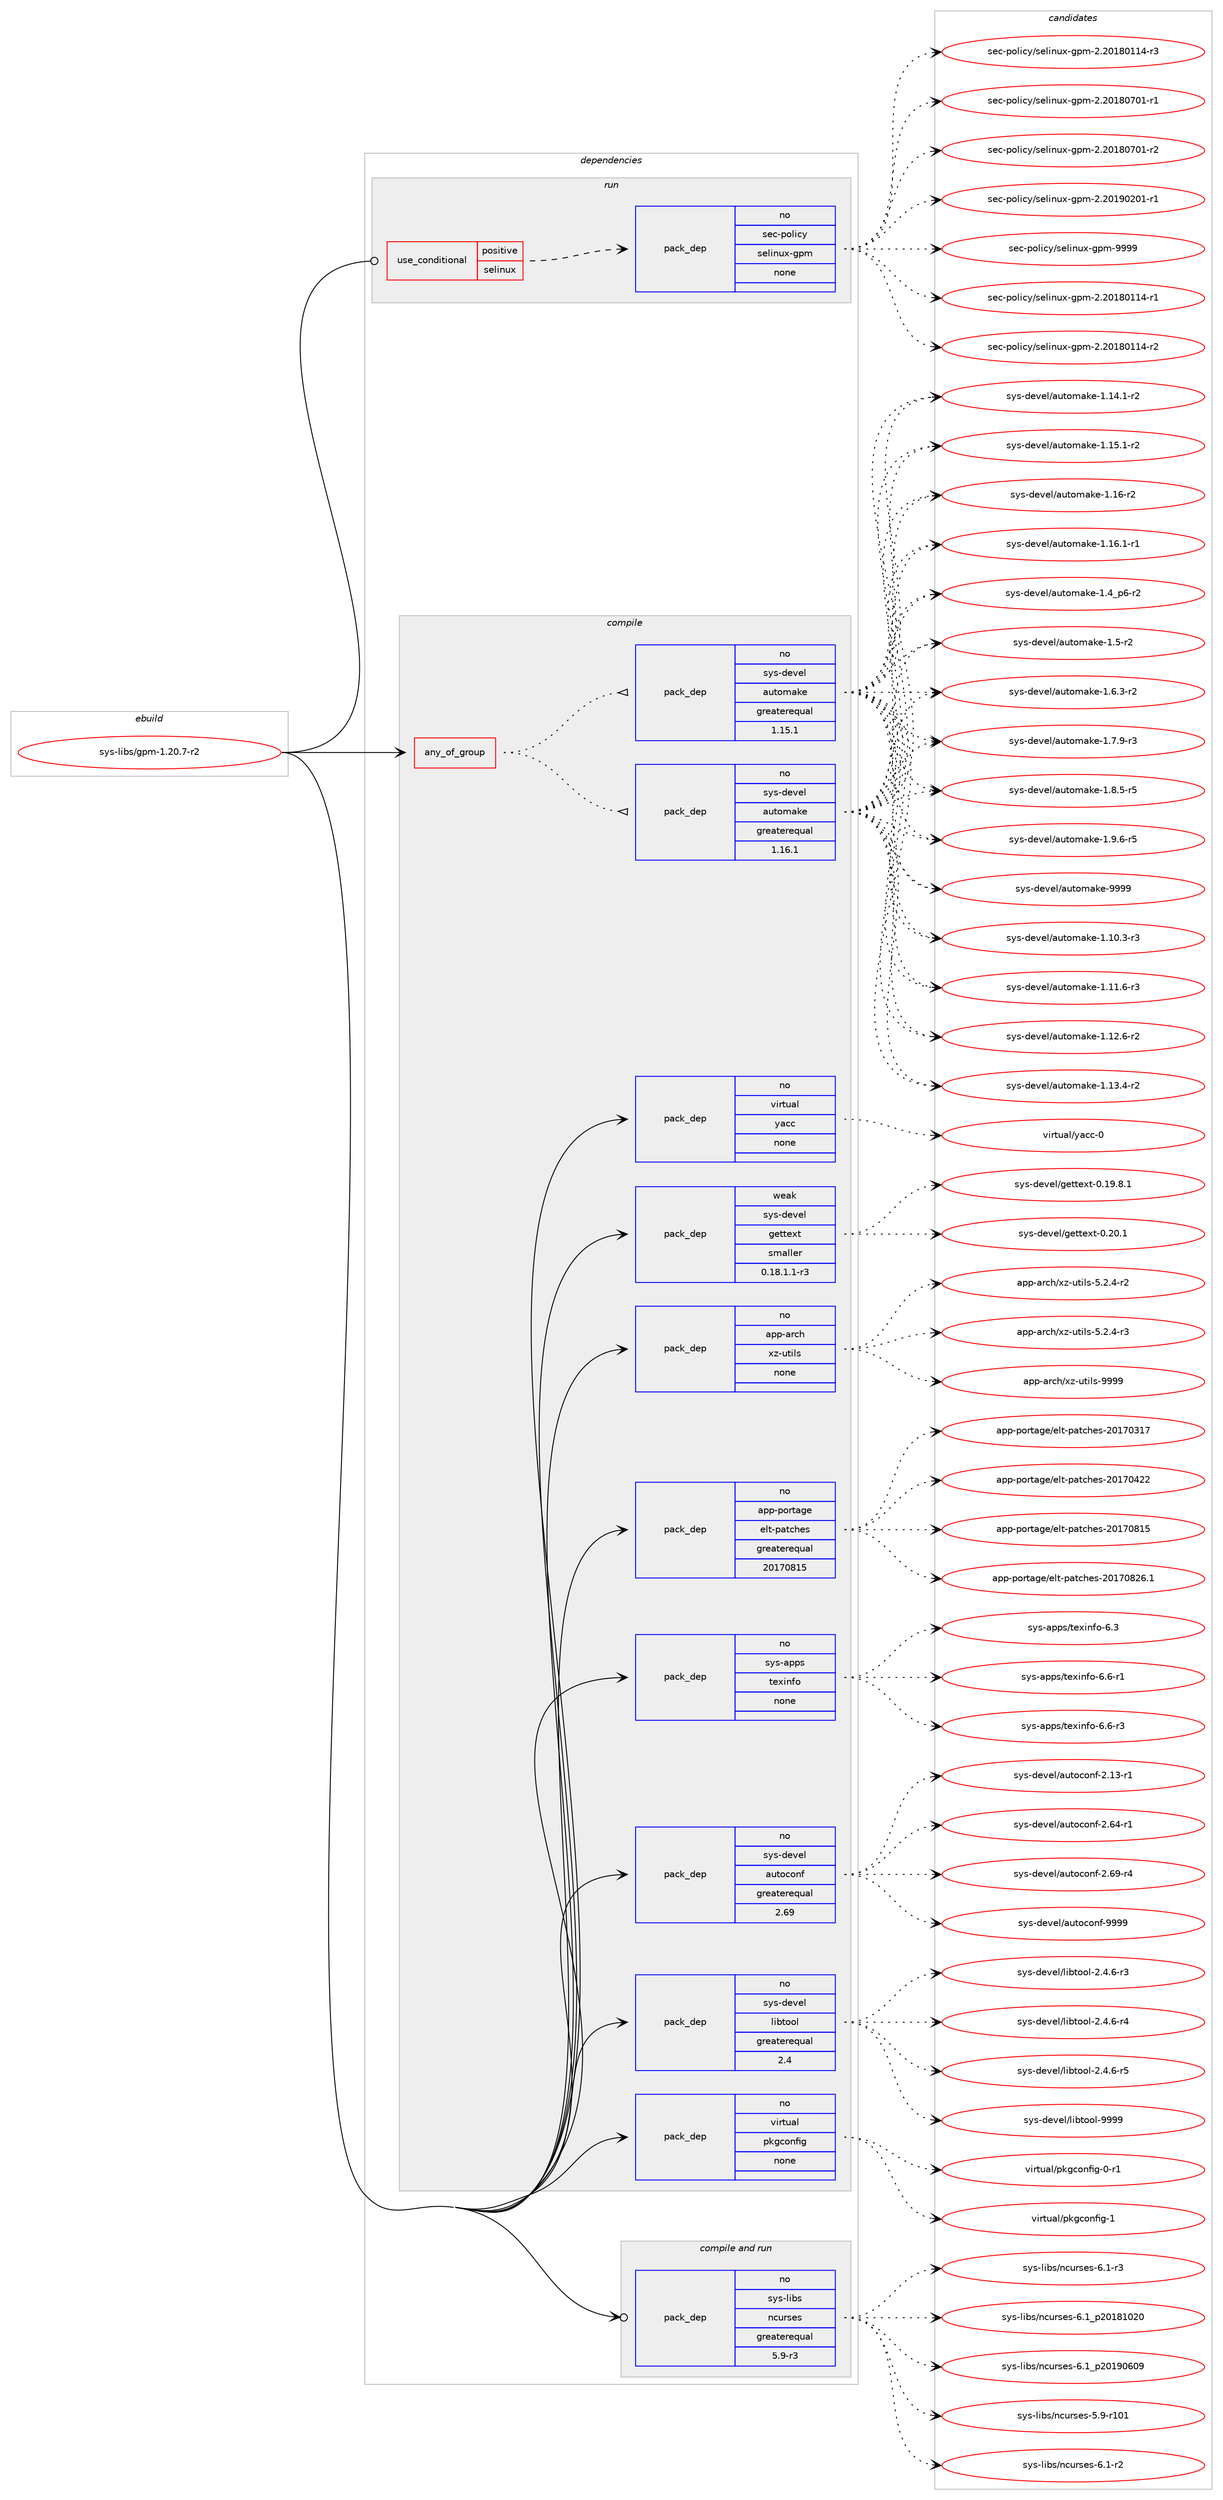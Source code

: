 digraph prolog {

# *************
# Graph options
# *************

newrank=true;
concentrate=true;
compound=true;
graph [rankdir=LR,fontname=Helvetica,fontsize=10,ranksep=1.5];#, ranksep=2.5, nodesep=0.2];
edge  [arrowhead=vee];
node  [fontname=Helvetica,fontsize=10];

# **********
# The ebuild
# **********

subgraph cluster_leftcol {
color=gray;
rank=same;
label=<<i>ebuild</i>>;
id [label="sys-libs/gpm-1.20.7-r2", color=red, width=4, href="../sys-libs/gpm-1.20.7-r2.svg"];
}

# ****************
# The dependencies
# ****************

subgraph cluster_midcol {
color=gray;
label=<<i>dependencies</i>>;
subgraph cluster_compile {
fillcolor="#eeeeee";
style=filled;
label=<<i>compile</i>>;
subgraph any19 {
dependency1438 [label=<<TABLE BORDER="0" CELLBORDER="1" CELLSPACING="0" CELLPADDING="4"><TR><TD CELLPADDING="10">any_of_group</TD></TR></TABLE>>, shape=none, color=red];subgraph pack1075 {
dependency1439 [label=<<TABLE BORDER="0" CELLBORDER="1" CELLSPACING="0" CELLPADDING="4" WIDTH="220"><TR><TD ROWSPAN="6" CELLPADDING="30">pack_dep</TD></TR><TR><TD WIDTH="110">no</TD></TR><TR><TD>sys-devel</TD></TR><TR><TD>automake</TD></TR><TR><TD>greaterequal</TD></TR><TR><TD>1.16.1</TD></TR></TABLE>>, shape=none, color=blue];
}
dependency1438:e -> dependency1439:w [weight=20,style="dotted",arrowhead="oinv"];
subgraph pack1076 {
dependency1440 [label=<<TABLE BORDER="0" CELLBORDER="1" CELLSPACING="0" CELLPADDING="4" WIDTH="220"><TR><TD ROWSPAN="6" CELLPADDING="30">pack_dep</TD></TR><TR><TD WIDTH="110">no</TD></TR><TR><TD>sys-devel</TD></TR><TR><TD>automake</TD></TR><TR><TD>greaterequal</TD></TR><TR><TD>1.15.1</TD></TR></TABLE>>, shape=none, color=blue];
}
dependency1438:e -> dependency1440:w [weight=20,style="dotted",arrowhead="oinv"];
}
id:e -> dependency1438:w [weight=20,style="solid",arrowhead="vee"];
subgraph pack1077 {
dependency1441 [label=<<TABLE BORDER="0" CELLBORDER="1" CELLSPACING="0" CELLPADDING="4" WIDTH="220"><TR><TD ROWSPAN="6" CELLPADDING="30">pack_dep</TD></TR><TR><TD WIDTH="110">no</TD></TR><TR><TD>app-arch</TD></TR><TR><TD>xz-utils</TD></TR><TR><TD>none</TD></TR><TR><TD></TD></TR></TABLE>>, shape=none, color=blue];
}
id:e -> dependency1441:w [weight=20,style="solid",arrowhead="vee"];
subgraph pack1078 {
dependency1442 [label=<<TABLE BORDER="0" CELLBORDER="1" CELLSPACING="0" CELLPADDING="4" WIDTH="220"><TR><TD ROWSPAN="6" CELLPADDING="30">pack_dep</TD></TR><TR><TD WIDTH="110">no</TD></TR><TR><TD>app-portage</TD></TR><TR><TD>elt-patches</TD></TR><TR><TD>greaterequal</TD></TR><TR><TD>20170815</TD></TR></TABLE>>, shape=none, color=blue];
}
id:e -> dependency1442:w [weight=20,style="solid",arrowhead="vee"];
subgraph pack1079 {
dependency1443 [label=<<TABLE BORDER="0" CELLBORDER="1" CELLSPACING="0" CELLPADDING="4" WIDTH="220"><TR><TD ROWSPAN="6" CELLPADDING="30">pack_dep</TD></TR><TR><TD WIDTH="110">no</TD></TR><TR><TD>sys-apps</TD></TR><TR><TD>texinfo</TD></TR><TR><TD>none</TD></TR><TR><TD></TD></TR></TABLE>>, shape=none, color=blue];
}
id:e -> dependency1443:w [weight=20,style="solid",arrowhead="vee"];
subgraph pack1080 {
dependency1444 [label=<<TABLE BORDER="0" CELLBORDER="1" CELLSPACING="0" CELLPADDING="4" WIDTH="220"><TR><TD ROWSPAN="6" CELLPADDING="30">pack_dep</TD></TR><TR><TD WIDTH="110">no</TD></TR><TR><TD>sys-devel</TD></TR><TR><TD>autoconf</TD></TR><TR><TD>greaterequal</TD></TR><TR><TD>2.69</TD></TR></TABLE>>, shape=none, color=blue];
}
id:e -> dependency1444:w [weight=20,style="solid",arrowhead="vee"];
subgraph pack1081 {
dependency1445 [label=<<TABLE BORDER="0" CELLBORDER="1" CELLSPACING="0" CELLPADDING="4" WIDTH="220"><TR><TD ROWSPAN="6" CELLPADDING="30">pack_dep</TD></TR><TR><TD WIDTH="110">no</TD></TR><TR><TD>sys-devel</TD></TR><TR><TD>libtool</TD></TR><TR><TD>greaterequal</TD></TR><TR><TD>2.4</TD></TR></TABLE>>, shape=none, color=blue];
}
id:e -> dependency1445:w [weight=20,style="solid",arrowhead="vee"];
subgraph pack1082 {
dependency1446 [label=<<TABLE BORDER="0" CELLBORDER="1" CELLSPACING="0" CELLPADDING="4" WIDTH="220"><TR><TD ROWSPAN="6" CELLPADDING="30">pack_dep</TD></TR><TR><TD WIDTH="110">no</TD></TR><TR><TD>virtual</TD></TR><TR><TD>pkgconfig</TD></TR><TR><TD>none</TD></TR><TR><TD></TD></TR></TABLE>>, shape=none, color=blue];
}
id:e -> dependency1446:w [weight=20,style="solid",arrowhead="vee"];
subgraph pack1083 {
dependency1447 [label=<<TABLE BORDER="0" CELLBORDER="1" CELLSPACING="0" CELLPADDING="4" WIDTH="220"><TR><TD ROWSPAN="6" CELLPADDING="30">pack_dep</TD></TR><TR><TD WIDTH="110">no</TD></TR><TR><TD>virtual</TD></TR><TR><TD>yacc</TD></TR><TR><TD>none</TD></TR><TR><TD></TD></TR></TABLE>>, shape=none, color=blue];
}
id:e -> dependency1447:w [weight=20,style="solid",arrowhead="vee"];
subgraph pack1084 {
dependency1448 [label=<<TABLE BORDER="0" CELLBORDER="1" CELLSPACING="0" CELLPADDING="4" WIDTH="220"><TR><TD ROWSPAN="6" CELLPADDING="30">pack_dep</TD></TR><TR><TD WIDTH="110">weak</TD></TR><TR><TD>sys-devel</TD></TR><TR><TD>gettext</TD></TR><TR><TD>smaller</TD></TR><TR><TD>0.18.1.1-r3</TD></TR></TABLE>>, shape=none, color=blue];
}
id:e -> dependency1448:w [weight=20,style="solid",arrowhead="vee"];
}
subgraph cluster_compileandrun {
fillcolor="#eeeeee";
style=filled;
label=<<i>compile and run</i>>;
subgraph pack1085 {
dependency1449 [label=<<TABLE BORDER="0" CELLBORDER="1" CELLSPACING="0" CELLPADDING="4" WIDTH="220"><TR><TD ROWSPAN="6" CELLPADDING="30">pack_dep</TD></TR><TR><TD WIDTH="110">no</TD></TR><TR><TD>sys-libs</TD></TR><TR><TD>ncurses</TD></TR><TR><TD>greaterequal</TD></TR><TR><TD>5.9-r3</TD></TR></TABLE>>, shape=none, color=blue];
}
id:e -> dependency1449:w [weight=20,style="solid",arrowhead="odotvee"];
}
subgraph cluster_run {
fillcolor="#eeeeee";
style=filled;
label=<<i>run</i>>;
subgraph cond345 {
dependency1450 [label=<<TABLE BORDER="0" CELLBORDER="1" CELLSPACING="0" CELLPADDING="4"><TR><TD ROWSPAN="3" CELLPADDING="10">use_conditional</TD></TR><TR><TD>positive</TD></TR><TR><TD>selinux</TD></TR></TABLE>>, shape=none, color=red];
subgraph pack1086 {
dependency1451 [label=<<TABLE BORDER="0" CELLBORDER="1" CELLSPACING="0" CELLPADDING="4" WIDTH="220"><TR><TD ROWSPAN="6" CELLPADDING="30">pack_dep</TD></TR><TR><TD WIDTH="110">no</TD></TR><TR><TD>sec-policy</TD></TR><TR><TD>selinux-gpm</TD></TR><TR><TD>none</TD></TR><TR><TD></TD></TR></TABLE>>, shape=none, color=blue];
}
dependency1450:e -> dependency1451:w [weight=20,style="dashed",arrowhead="vee"];
}
id:e -> dependency1450:w [weight=20,style="solid",arrowhead="odot"];
}
}

# **************
# The candidates
# **************

subgraph cluster_choices {
rank=same;
color=gray;
label=<<i>candidates</i>>;

subgraph choice1075 {
color=black;
nodesep=1;
choice11512111545100101118101108479711711611110997107101454946494846514511451 [label="sys-devel/automake-1.10.3-r3", color=red, width=4,href="../sys-devel/automake-1.10.3-r3.svg"];
choice11512111545100101118101108479711711611110997107101454946494946544511451 [label="sys-devel/automake-1.11.6-r3", color=red, width=4,href="../sys-devel/automake-1.11.6-r3.svg"];
choice11512111545100101118101108479711711611110997107101454946495046544511450 [label="sys-devel/automake-1.12.6-r2", color=red, width=4,href="../sys-devel/automake-1.12.6-r2.svg"];
choice11512111545100101118101108479711711611110997107101454946495146524511450 [label="sys-devel/automake-1.13.4-r2", color=red, width=4,href="../sys-devel/automake-1.13.4-r2.svg"];
choice11512111545100101118101108479711711611110997107101454946495246494511450 [label="sys-devel/automake-1.14.1-r2", color=red, width=4,href="../sys-devel/automake-1.14.1-r2.svg"];
choice11512111545100101118101108479711711611110997107101454946495346494511450 [label="sys-devel/automake-1.15.1-r2", color=red, width=4,href="../sys-devel/automake-1.15.1-r2.svg"];
choice1151211154510010111810110847971171161111099710710145494649544511450 [label="sys-devel/automake-1.16-r2", color=red, width=4,href="../sys-devel/automake-1.16-r2.svg"];
choice11512111545100101118101108479711711611110997107101454946495446494511449 [label="sys-devel/automake-1.16.1-r1", color=red, width=4,href="../sys-devel/automake-1.16.1-r1.svg"];
choice115121115451001011181011084797117116111109971071014549465295112544511450 [label="sys-devel/automake-1.4_p6-r2", color=red, width=4,href="../sys-devel/automake-1.4_p6-r2.svg"];
choice11512111545100101118101108479711711611110997107101454946534511450 [label="sys-devel/automake-1.5-r2", color=red, width=4,href="../sys-devel/automake-1.5-r2.svg"];
choice115121115451001011181011084797117116111109971071014549465446514511450 [label="sys-devel/automake-1.6.3-r2", color=red, width=4,href="../sys-devel/automake-1.6.3-r2.svg"];
choice115121115451001011181011084797117116111109971071014549465546574511451 [label="sys-devel/automake-1.7.9-r3", color=red, width=4,href="../sys-devel/automake-1.7.9-r3.svg"];
choice115121115451001011181011084797117116111109971071014549465646534511453 [label="sys-devel/automake-1.8.5-r5", color=red, width=4,href="../sys-devel/automake-1.8.5-r5.svg"];
choice115121115451001011181011084797117116111109971071014549465746544511453 [label="sys-devel/automake-1.9.6-r5", color=red, width=4,href="../sys-devel/automake-1.9.6-r5.svg"];
choice115121115451001011181011084797117116111109971071014557575757 [label="sys-devel/automake-9999", color=red, width=4,href="../sys-devel/automake-9999.svg"];
dependency1439:e -> choice11512111545100101118101108479711711611110997107101454946494846514511451:w [style=dotted,weight="100"];
dependency1439:e -> choice11512111545100101118101108479711711611110997107101454946494946544511451:w [style=dotted,weight="100"];
dependency1439:e -> choice11512111545100101118101108479711711611110997107101454946495046544511450:w [style=dotted,weight="100"];
dependency1439:e -> choice11512111545100101118101108479711711611110997107101454946495146524511450:w [style=dotted,weight="100"];
dependency1439:e -> choice11512111545100101118101108479711711611110997107101454946495246494511450:w [style=dotted,weight="100"];
dependency1439:e -> choice11512111545100101118101108479711711611110997107101454946495346494511450:w [style=dotted,weight="100"];
dependency1439:e -> choice1151211154510010111810110847971171161111099710710145494649544511450:w [style=dotted,weight="100"];
dependency1439:e -> choice11512111545100101118101108479711711611110997107101454946495446494511449:w [style=dotted,weight="100"];
dependency1439:e -> choice115121115451001011181011084797117116111109971071014549465295112544511450:w [style=dotted,weight="100"];
dependency1439:e -> choice11512111545100101118101108479711711611110997107101454946534511450:w [style=dotted,weight="100"];
dependency1439:e -> choice115121115451001011181011084797117116111109971071014549465446514511450:w [style=dotted,weight="100"];
dependency1439:e -> choice115121115451001011181011084797117116111109971071014549465546574511451:w [style=dotted,weight="100"];
dependency1439:e -> choice115121115451001011181011084797117116111109971071014549465646534511453:w [style=dotted,weight="100"];
dependency1439:e -> choice115121115451001011181011084797117116111109971071014549465746544511453:w [style=dotted,weight="100"];
dependency1439:e -> choice115121115451001011181011084797117116111109971071014557575757:w [style=dotted,weight="100"];
}
subgraph choice1076 {
color=black;
nodesep=1;
choice11512111545100101118101108479711711611110997107101454946494846514511451 [label="sys-devel/automake-1.10.3-r3", color=red, width=4,href="../sys-devel/automake-1.10.3-r3.svg"];
choice11512111545100101118101108479711711611110997107101454946494946544511451 [label="sys-devel/automake-1.11.6-r3", color=red, width=4,href="../sys-devel/automake-1.11.6-r3.svg"];
choice11512111545100101118101108479711711611110997107101454946495046544511450 [label="sys-devel/automake-1.12.6-r2", color=red, width=4,href="../sys-devel/automake-1.12.6-r2.svg"];
choice11512111545100101118101108479711711611110997107101454946495146524511450 [label="sys-devel/automake-1.13.4-r2", color=red, width=4,href="../sys-devel/automake-1.13.4-r2.svg"];
choice11512111545100101118101108479711711611110997107101454946495246494511450 [label="sys-devel/automake-1.14.1-r2", color=red, width=4,href="../sys-devel/automake-1.14.1-r2.svg"];
choice11512111545100101118101108479711711611110997107101454946495346494511450 [label="sys-devel/automake-1.15.1-r2", color=red, width=4,href="../sys-devel/automake-1.15.1-r2.svg"];
choice1151211154510010111810110847971171161111099710710145494649544511450 [label="sys-devel/automake-1.16-r2", color=red, width=4,href="../sys-devel/automake-1.16-r2.svg"];
choice11512111545100101118101108479711711611110997107101454946495446494511449 [label="sys-devel/automake-1.16.1-r1", color=red, width=4,href="../sys-devel/automake-1.16.1-r1.svg"];
choice115121115451001011181011084797117116111109971071014549465295112544511450 [label="sys-devel/automake-1.4_p6-r2", color=red, width=4,href="../sys-devel/automake-1.4_p6-r2.svg"];
choice11512111545100101118101108479711711611110997107101454946534511450 [label="sys-devel/automake-1.5-r2", color=red, width=4,href="../sys-devel/automake-1.5-r2.svg"];
choice115121115451001011181011084797117116111109971071014549465446514511450 [label="sys-devel/automake-1.6.3-r2", color=red, width=4,href="../sys-devel/automake-1.6.3-r2.svg"];
choice115121115451001011181011084797117116111109971071014549465546574511451 [label="sys-devel/automake-1.7.9-r3", color=red, width=4,href="../sys-devel/automake-1.7.9-r3.svg"];
choice115121115451001011181011084797117116111109971071014549465646534511453 [label="sys-devel/automake-1.8.5-r5", color=red, width=4,href="../sys-devel/automake-1.8.5-r5.svg"];
choice115121115451001011181011084797117116111109971071014549465746544511453 [label="sys-devel/automake-1.9.6-r5", color=red, width=4,href="../sys-devel/automake-1.9.6-r5.svg"];
choice115121115451001011181011084797117116111109971071014557575757 [label="sys-devel/automake-9999", color=red, width=4,href="../sys-devel/automake-9999.svg"];
dependency1440:e -> choice11512111545100101118101108479711711611110997107101454946494846514511451:w [style=dotted,weight="100"];
dependency1440:e -> choice11512111545100101118101108479711711611110997107101454946494946544511451:w [style=dotted,weight="100"];
dependency1440:e -> choice11512111545100101118101108479711711611110997107101454946495046544511450:w [style=dotted,weight="100"];
dependency1440:e -> choice11512111545100101118101108479711711611110997107101454946495146524511450:w [style=dotted,weight="100"];
dependency1440:e -> choice11512111545100101118101108479711711611110997107101454946495246494511450:w [style=dotted,weight="100"];
dependency1440:e -> choice11512111545100101118101108479711711611110997107101454946495346494511450:w [style=dotted,weight="100"];
dependency1440:e -> choice1151211154510010111810110847971171161111099710710145494649544511450:w [style=dotted,weight="100"];
dependency1440:e -> choice11512111545100101118101108479711711611110997107101454946495446494511449:w [style=dotted,weight="100"];
dependency1440:e -> choice115121115451001011181011084797117116111109971071014549465295112544511450:w [style=dotted,weight="100"];
dependency1440:e -> choice11512111545100101118101108479711711611110997107101454946534511450:w [style=dotted,weight="100"];
dependency1440:e -> choice115121115451001011181011084797117116111109971071014549465446514511450:w [style=dotted,weight="100"];
dependency1440:e -> choice115121115451001011181011084797117116111109971071014549465546574511451:w [style=dotted,weight="100"];
dependency1440:e -> choice115121115451001011181011084797117116111109971071014549465646534511453:w [style=dotted,weight="100"];
dependency1440:e -> choice115121115451001011181011084797117116111109971071014549465746544511453:w [style=dotted,weight="100"];
dependency1440:e -> choice115121115451001011181011084797117116111109971071014557575757:w [style=dotted,weight="100"];
}
subgraph choice1077 {
color=black;
nodesep=1;
choice9711211245971149910447120122451171161051081154553465046524511450 [label="app-arch/xz-utils-5.2.4-r2", color=red, width=4,href="../app-arch/xz-utils-5.2.4-r2.svg"];
choice9711211245971149910447120122451171161051081154553465046524511451 [label="app-arch/xz-utils-5.2.4-r3", color=red, width=4,href="../app-arch/xz-utils-5.2.4-r3.svg"];
choice9711211245971149910447120122451171161051081154557575757 [label="app-arch/xz-utils-9999", color=red, width=4,href="../app-arch/xz-utils-9999.svg"];
dependency1441:e -> choice9711211245971149910447120122451171161051081154553465046524511450:w [style=dotted,weight="100"];
dependency1441:e -> choice9711211245971149910447120122451171161051081154553465046524511451:w [style=dotted,weight="100"];
dependency1441:e -> choice9711211245971149910447120122451171161051081154557575757:w [style=dotted,weight="100"];
}
subgraph choice1078 {
color=black;
nodesep=1;
choice97112112451121111141169710310147101108116451129711699104101115455048495548514955 [label="app-portage/elt-patches-20170317", color=red, width=4,href="../app-portage/elt-patches-20170317.svg"];
choice97112112451121111141169710310147101108116451129711699104101115455048495548525050 [label="app-portage/elt-patches-20170422", color=red, width=4,href="../app-portage/elt-patches-20170422.svg"];
choice97112112451121111141169710310147101108116451129711699104101115455048495548564953 [label="app-portage/elt-patches-20170815", color=red, width=4,href="../app-portage/elt-patches-20170815.svg"];
choice971121124511211111411697103101471011081164511297116991041011154550484955485650544649 [label="app-portage/elt-patches-20170826.1", color=red, width=4,href="../app-portage/elt-patches-20170826.1.svg"];
dependency1442:e -> choice97112112451121111141169710310147101108116451129711699104101115455048495548514955:w [style=dotted,weight="100"];
dependency1442:e -> choice97112112451121111141169710310147101108116451129711699104101115455048495548525050:w [style=dotted,weight="100"];
dependency1442:e -> choice97112112451121111141169710310147101108116451129711699104101115455048495548564953:w [style=dotted,weight="100"];
dependency1442:e -> choice971121124511211111411697103101471011081164511297116991041011154550484955485650544649:w [style=dotted,weight="100"];
}
subgraph choice1079 {
color=black;
nodesep=1;
choice11512111545971121121154711610112010511010211145544651 [label="sys-apps/texinfo-6.3", color=red, width=4,href="../sys-apps/texinfo-6.3.svg"];
choice115121115459711211211547116101120105110102111455446544511449 [label="sys-apps/texinfo-6.6-r1", color=red, width=4,href="../sys-apps/texinfo-6.6-r1.svg"];
choice115121115459711211211547116101120105110102111455446544511451 [label="sys-apps/texinfo-6.6-r3", color=red, width=4,href="../sys-apps/texinfo-6.6-r3.svg"];
dependency1443:e -> choice11512111545971121121154711610112010511010211145544651:w [style=dotted,weight="100"];
dependency1443:e -> choice115121115459711211211547116101120105110102111455446544511449:w [style=dotted,weight="100"];
dependency1443:e -> choice115121115459711211211547116101120105110102111455446544511451:w [style=dotted,weight="100"];
}
subgraph choice1080 {
color=black;
nodesep=1;
choice1151211154510010111810110847971171161119911111010245504649514511449 [label="sys-devel/autoconf-2.13-r1", color=red, width=4,href="../sys-devel/autoconf-2.13-r1.svg"];
choice1151211154510010111810110847971171161119911111010245504654524511449 [label="sys-devel/autoconf-2.64-r1", color=red, width=4,href="../sys-devel/autoconf-2.64-r1.svg"];
choice1151211154510010111810110847971171161119911111010245504654574511452 [label="sys-devel/autoconf-2.69-r4", color=red, width=4,href="../sys-devel/autoconf-2.69-r4.svg"];
choice115121115451001011181011084797117116111991111101024557575757 [label="sys-devel/autoconf-9999", color=red, width=4,href="../sys-devel/autoconf-9999.svg"];
dependency1444:e -> choice1151211154510010111810110847971171161119911111010245504649514511449:w [style=dotted,weight="100"];
dependency1444:e -> choice1151211154510010111810110847971171161119911111010245504654524511449:w [style=dotted,weight="100"];
dependency1444:e -> choice1151211154510010111810110847971171161119911111010245504654574511452:w [style=dotted,weight="100"];
dependency1444:e -> choice115121115451001011181011084797117116111991111101024557575757:w [style=dotted,weight="100"];
}
subgraph choice1081 {
color=black;
nodesep=1;
choice1151211154510010111810110847108105981161111111084550465246544511451 [label="sys-devel/libtool-2.4.6-r3", color=red, width=4,href="../sys-devel/libtool-2.4.6-r3.svg"];
choice1151211154510010111810110847108105981161111111084550465246544511452 [label="sys-devel/libtool-2.4.6-r4", color=red, width=4,href="../sys-devel/libtool-2.4.6-r4.svg"];
choice1151211154510010111810110847108105981161111111084550465246544511453 [label="sys-devel/libtool-2.4.6-r5", color=red, width=4,href="../sys-devel/libtool-2.4.6-r5.svg"];
choice1151211154510010111810110847108105981161111111084557575757 [label="sys-devel/libtool-9999", color=red, width=4,href="../sys-devel/libtool-9999.svg"];
dependency1445:e -> choice1151211154510010111810110847108105981161111111084550465246544511451:w [style=dotted,weight="100"];
dependency1445:e -> choice1151211154510010111810110847108105981161111111084550465246544511452:w [style=dotted,weight="100"];
dependency1445:e -> choice1151211154510010111810110847108105981161111111084550465246544511453:w [style=dotted,weight="100"];
dependency1445:e -> choice1151211154510010111810110847108105981161111111084557575757:w [style=dotted,weight="100"];
}
subgraph choice1082 {
color=black;
nodesep=1;
choice11810511411611797108471121071039911111010210510345484511449 [label="virtual/pkgconfig-0-r1", color=red, width=4,href="../virtual/pkgconfig-0-r1.svg"];
choice1181051141161179710847112107103991111101021051034549 [label="virtual/pkgconfig-1", color=red, width=4,href="../virtual/pkgconfig-1.svg"];
dependency1446:e -> choice11810511411611797108471121071039911111010210510345484511449:w [style=dotted,weight="100"];
dependency1446:e -> choice1181051141161179710847112107103991111101021051034549:w [style=dotted,weight="100"];
}
subgraph choice1083 {
color=black;
nodesep=1;
choice11810511411611797108471219799994548 [label="virtual/yacc-0", color=red, width=4,href="../virtual/yacc-0.svg"];
dependency1447:e -> choice11810511411611797108471219799994548:w [style=dotted,weight="100"];
}
subgraph choice1084 {
color=black;
nodesep=1;
choice1151211154510010111810110847103101116116101120116454846495746564649 [label="sys-devel/gettext-0.19.8.1", color=red, width=4,href="../sys-devel/gettext-0.19.8.1.svg"];
choice115121115451001011181011084710310111611610112011645484650484649 [label="sys-devel/gettext-0.20.1", color=red, width=4,href="../sys-devel/gettext-0.20.1.svg"];
dependency1448:e -> choice1151211154510010111810110847103101116116101120116454846495746564649:w [style=dotted,weight="100"];
dependency1448:e -> choice115121115451001011181011084710310111611610112011645484650484649:w [style=dotted,weight="100"];
}
subgraph choice1085 {
color=black;
nodesep=1;
choice115121115451081059811547110991171141151011154553465745114494849 [label="sys-libs/ncurses-5.9-r101", color=red, width=4,href="../sys-libs/ncurses-5.9-r101.svg"];
choice11512111545108105981154711099117114115101115455446494511450 [label="sys-libs/ncurses-6.1-r2", color=red, width=4,href="../sys-libs/ncurses-6.1-r2.svg"];
choice11512111545108105981154711099117114115101115455446494511451 [label="sys-libs/ncurses-6.1-r3", color=red, width=4,href="../sys-libs/ncurses-6.1-r3.svg"];
choice1151211154510810598115471109911711411510111545544649951125048495649485048 [label="sys-libs/ncurses-6.1_p20181020", color=red, width=4,href="../sys-libs/ncurses-6.1_p20181020.svg"];
choice1151211154510810598115471109911711411510111545544649951125048495748544857 [label="sys-libs/ncurses-6.1_p20190609", color=red, width=4,href="../sys-libs/ncurses-6.1_p20190609.svg"];
dependency1449:e -> choice115121115451081059811547110991171141151011154553465745114494849:w [style=dotted,weight="100"];
dependency1449:e -> choice11512111545108105981154711099117114115101115455446494511450:w [style=dotted,weight="100"];
dependency1449:e -> choice11512111545108105981154711099117114115101115455446494511451:w [style=dotted,weight="100"];
dependency1449:e -> choice1151211154510810598115471109911711411510111545544649951125048495649485048:w [style=dotted,weight="100"];
dependency1449:e -> choice1151211154510810598115471109911711411510111545544649951125048495748544857:w [style=dotted,weight="100"];
}
subgraph choice1086 {
color=black;
nodesep=1;
choice115101994511211110810599121471151011081051101171204510311210945504650484956484949524511449 [label="sec-policy/selinux-gpm-2.20180114-r1", color=red, width=4,href="../sec-policy/selinux-gpm-2.20180114-r1.svg"];
choice115101994511211110810599121471151011081051101171204510311210945504650484956484949524511450 [label="sec-policy/selinux-gpm-2.20180114-r2", color=red, width=4,href="../sec-policy/selinux-gpm-2.20180114-r2.svg"];
choice115101994511211110810599121471151011081051101171204510311210945504650484956484949524511451 [label="sec-policy/selinux-gpm-2.20180114-r3", color=red, width=4,href="../sec-policy/selinux-gpm-2.20180114-r3.svg"];
choice115101994511211110810599121471151011081051101171204510311210945504650484956485548494511449 [label="sec-policy/selinux-gpm-2.20180701-r1", color=red, width=4,href="../sec-policy/selinux-gpm-2.20180701-r1.svg"];
choice115101994511211110810599121471151011081051101171204510311210945504650484956485548494511450 [label="sec-policy/selinux-gpm-2.20180701-r2", color=red, width=4,href="../sec-policy/selinux-gpm-2.20180701-r2.svg"];
choice115101994511211110810599121471151011081051101171204510311210945504650484957485048494511449 [label="sec-policy/selinux-gpm-2.20190201-r1", color=red, width=4,href="../sec-policy/selinux-gpm-2.20190201-r1.svg"];
choice11510199451121111081059912147115101108105110117120451031121094557575757 [label="sec-policy/selinux-gpm-9999", color=red, width=4,href="../sec-policy/selinux-gpm-9999.svg"];
dependency1451:e -> choice115101994511211110810599121471151011081051101171204510311210945504650484956484949524511449:w [style=dotted,weight="100"];
dependency1451:e -> choice115101994511211110810599121471151011081051101171204510311210945504650484956484949524511450:w [style=dotted,weight="100"];
dependency1451:e -> choice115101994511211110810599121471151011081051101171204510311210945504650484956484949524511451:w [style=dotted,weight="100"];
dependency1451:e -> choice115101994511211110810599121471151011081051101171204510311210945504650484956485548494511449:w [style=dotted,weight="100"];
dependency1451:e -> choice115101994511211110810599121471151011081051101171204510311210945504650484956485548494511450:w [style=dotted,weight="100"];
dependency1451:e -> choice115101994511211110810599121471151011081051101171204510311210945504650484957485048494511449:w [style=dotted,weight="100"];
dependency1451:e -> choice11510199451121111081059912147115101108105110117120451031121094557575757:w [style=dotted,weight="100"];
}
}

}
